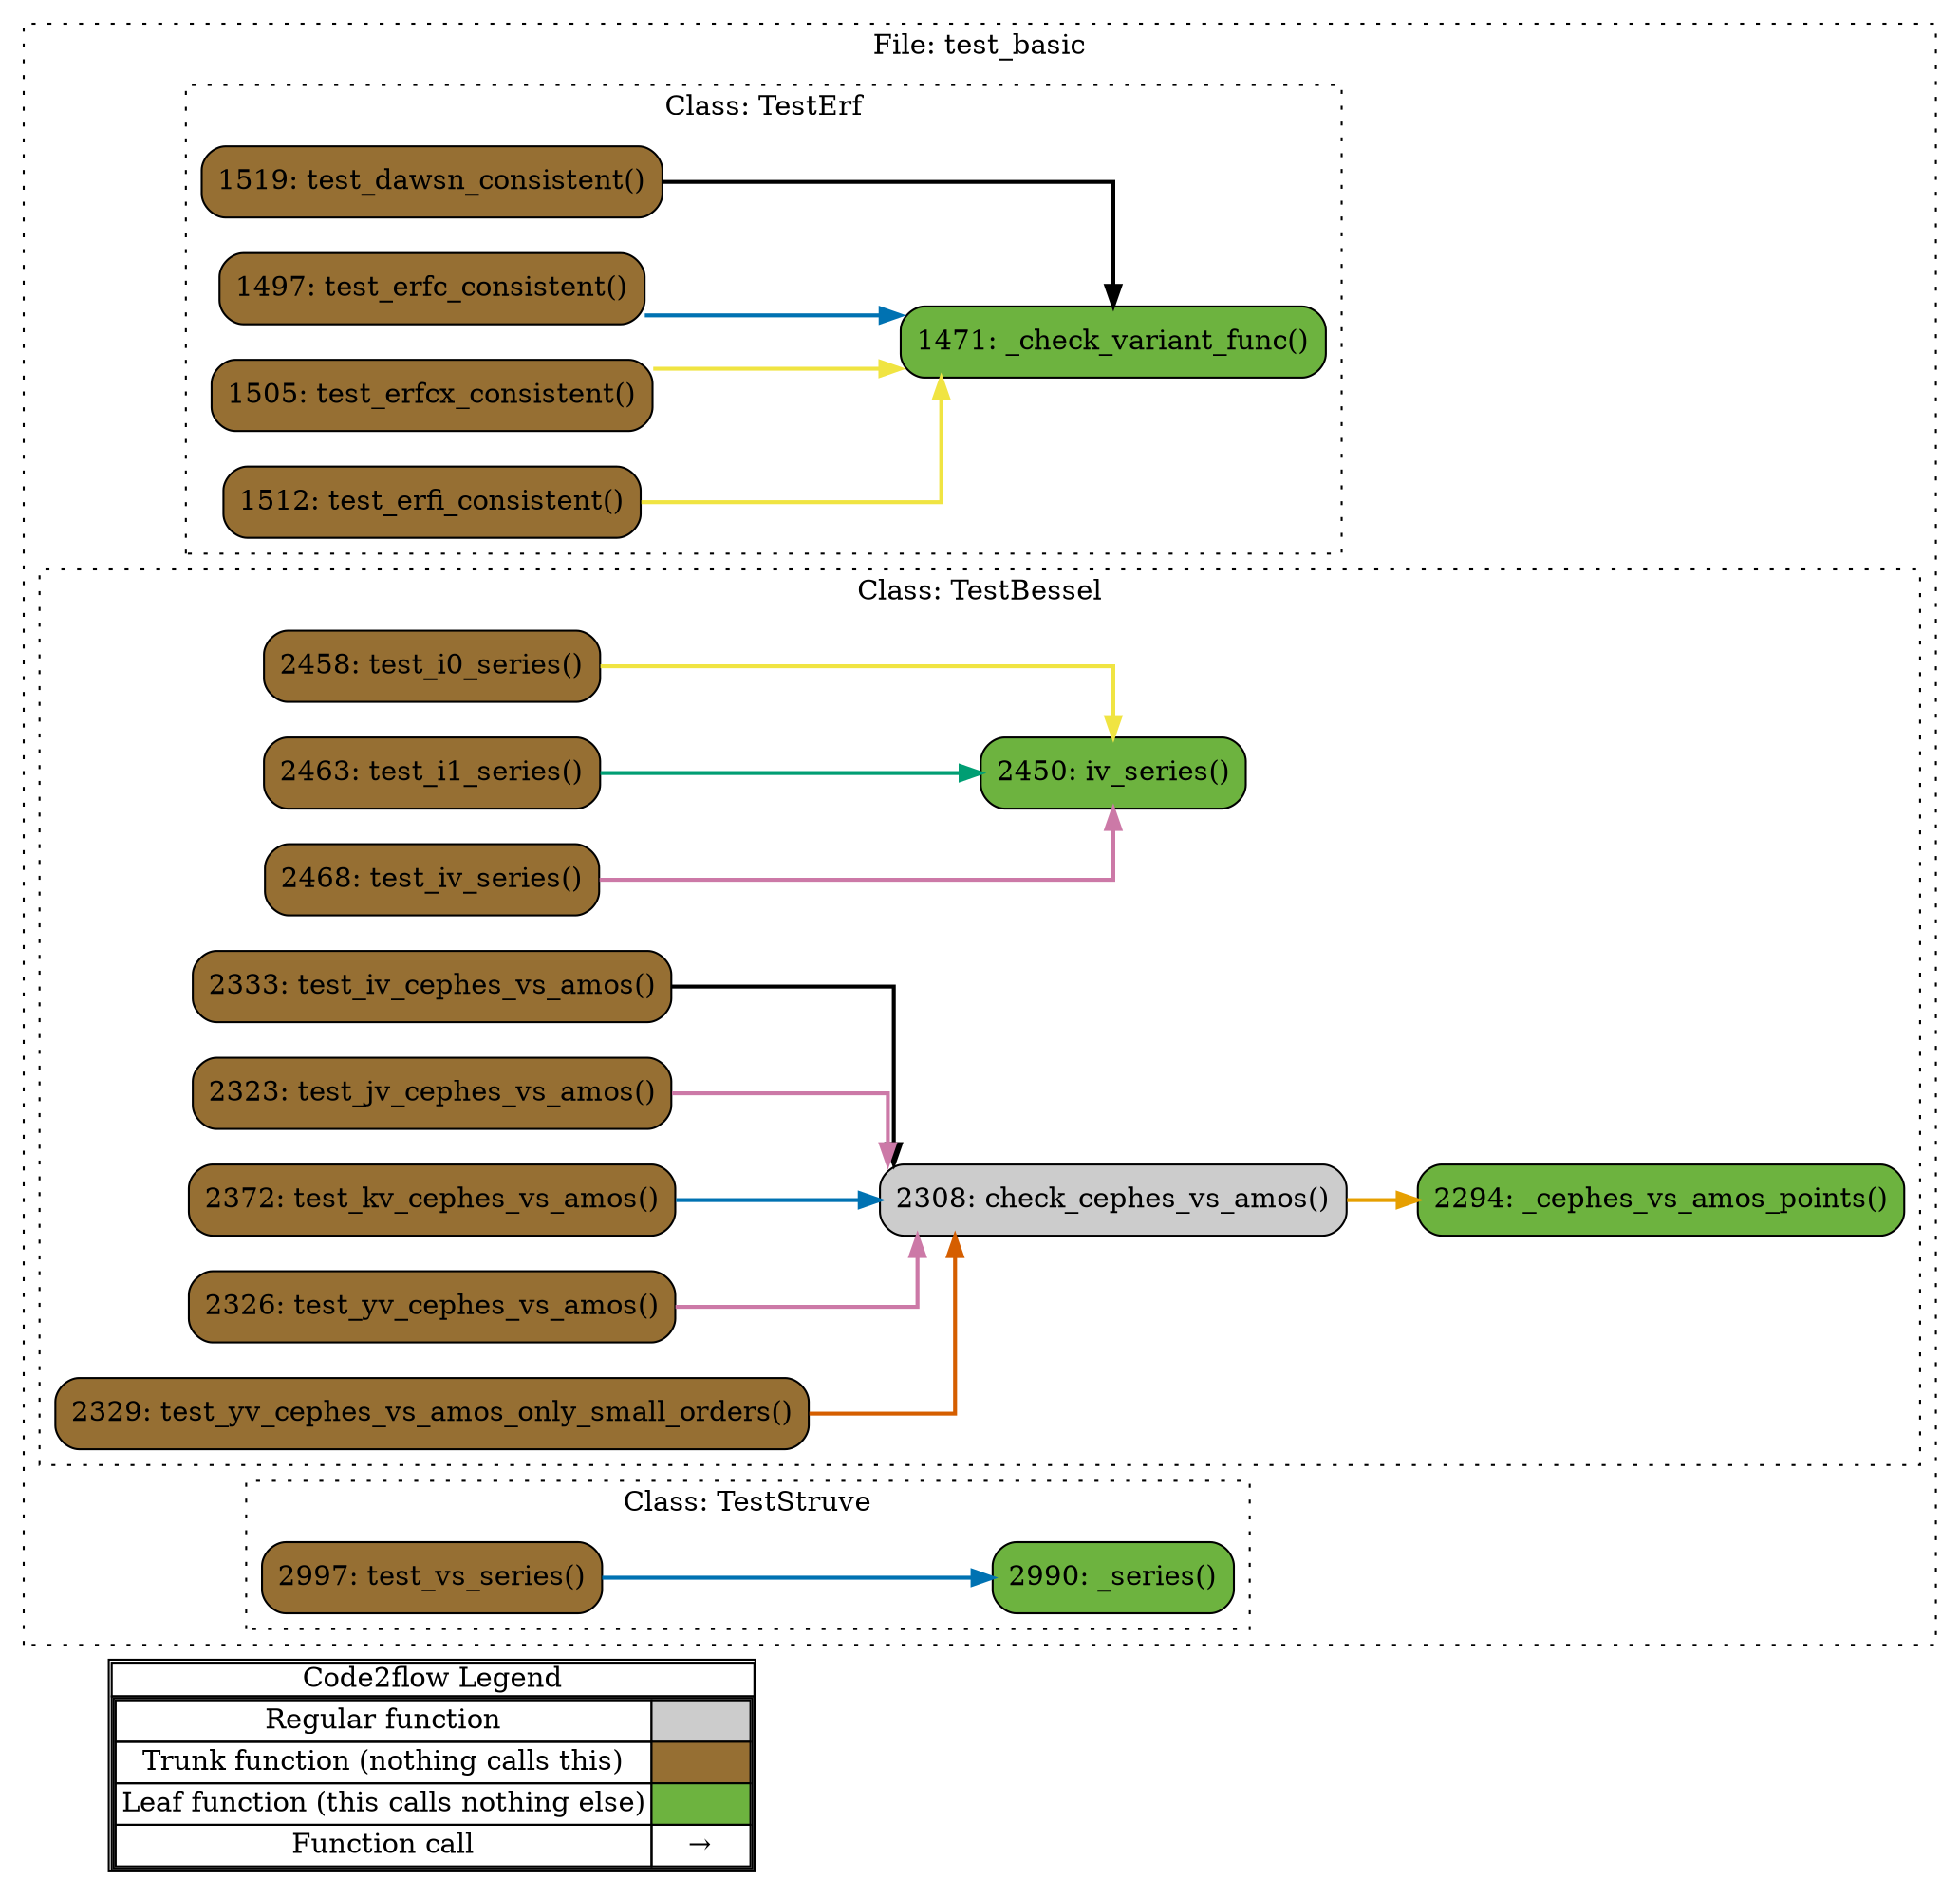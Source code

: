 digraph G {
concentrate=true;
splines="ortho";
rankdir="LR";
subgraph legend{
    rank = min;
    label = "legend";
    Legend [shape=none, margin=0, label = <
        <table cellspacing="0" cellpadding="0" border="1"><tr><td>Code2flow Legend</td></tr><tr><td>
        <table cellspacing="0">
        <tr><td>Regular function</td><td width="50px" bgcolor='#cccccc'></td></tr>
        <tr><td>Trunk function (nothing calls this)</td><td bgcolor='#966F33'></td></tr>
        <tr><td>Leaf function (this calls nothing else)</td><td bgcolor='#6db33f'></td></tr>
        <tr><td>Function call</td><td><font color='black'>&#8594;</font></td></tr>
        </table></td></tr></table>
        >];
}node_6a851212 [label="2294: _cephes_vs_amos_points()" name="test_basic::TestBessel._cephes_vs_amos_points" shape="rect" style="rounded,filled" fillcolor="#6db33f" ];
node_8f885b31 [label="2308: check_cephes_vs_amos()" name="test_basic::TestBessel.check_cephes_vs_amos" shape="rect" style="rounded,filled" fillcolor="#cccccc" ];
node_23528adf [label="2450: iv_series()" name="test_basic::TestBessel.iv_series" shape="rect" style="rounded,filled" fillcolor="#6db33f" ];
node_75f3b26c [label="2458: test_i0_series()" name="test_basic::TestBessel.test_i0_series" shape="rect" style="rounded,filled" fillcolor="#966F33" ];
node_5681ac53 [label="2463: test_i1_series()" name="test_basic::TestBessel.test_i1_series" shape="rect" style="rounded,filled" fillcolor="#966F33" ];
node_1b828e20 [label="2333: test_iv_cephes_vs_amos()" name="test_basic::TestBessel.test_iv_cephes_vs_amos" shape="rect" style="rounded,filled" fillcolor="#966F33" ];
node_2db867f7 [label="2468: test_iv_series()" name="test_basic::TestBessel.test_iv_series" shape="rect" style="rounded,filled" fillcolor="#966F33" ];
node_03b80d6f [label="2323: test_jv_cephes_vs_amos()" name="test_basic::TestBessel.test_jv_cephes_vs_amos" shape="rect" style="rounded,filled" fillcolor="#966F33" ];
node_530408d5 [label="2372: test_kv_cephes_vs_amos()" name="test_basic::TestBessel.test_kv_cephes_vs_amos" shape="rect" style="rounded,filled" fillcolor="#966F33" ];
node_50fb2127 [label="2326: test_yv_cephes_vs_amos()" name="test_basic::TestBessel.test_yv_cephes_vs_amos" shape="rect" style="rounded,filled" fillcolor="#966F33" ];
node_ac24e716 [label="2329: test_yv_cephes_vs_amos_only_small_orders()" name="test_basic::TestBessel.test_yv_cephes_vs_amos_only_small_orders" shape="rect" style="rounded,filled" fillcolor="#966F33" ];
node_2dd513e2 [label="1471: _check_variant_func()" name="test_basic::TestErf._check_variant_func" shape="rect" style="rounded,filled" fillcolor="#6db33f" ];
node_132ecc28 [label="1519: test_dawsn_consistent()" name="test_basic::TestErf.test_dawsn_consistent" shape="rect" style="rounded,filled" fillcolor="#966F33" ];
node_a23f1025 [label="1497: test_erfc_consistent()" name="test_basic::TestErf.test_erfc_consistent" shape="rect" style="rounded,filled" fillcolor="#966F33" ];
node_3a96c56c [label="1505: test_erfcx_consistent()" name="test_basic::TestErf.test_erfcx_consistent" shape="rect" style="rounded,filled" fillcolor="#966F33" ];
node_e9d0f194 [label="1512: test_erfi_consistent()" name="test_basic::TestErf.test_erfi_consistent" shape="rect" style="rounded,filled" fillcolor="#966F33" ];
node_d371f541 [label="2990: _series()" name="test_basic::TestStruve._series" shape="rect" style="rounded,filled" fillcolor="#6db33f" ];
node_60ec7aad [label="2997: test_vs_series()" name="test_basic::TestStruve.test_vs_series" shape="rect" style="rounded,filled" fillcolor="#966F33" ];
node_8f885b31 -> node_6a851212 [color="#E69F00" penwidth="2"];
node_75f3b26c -> node_23528adf [color="#F0E442" penwidth="2"];
node_5681ac53 -> node_23528adf [color="#009E73" penwidth="2"];
node_1b828e20 -> node_8f885b31 [color="#000000" penwidth="2"];
node_2db867f7 -> node_23528adf [color="#CC79A7" penwidth="2"];
node_03b80d6f -> node_8f885b31 [color="#CC79A7" penwidth="2"];
node_530408d5 -> node_8f885b31 [color="#0072B2" penwidth="2"];
node_530408d5 -> node_8f885b31 [color="#0072B2" penwidth="2"];
node_50fb2127 -> node_8f885b31 [color="#CC79A7" penwidth="2"];
node_ac24e716 -> node_8f885b31 [color="#D55E00" penwidth="2"];
node_132ecc28 -> node_2dd513e2 [color="#000000" penwidth="2"];
node_a23f1025 -> node_2dd513e2 [color="#0072B2" penwidth="2"];
node_3a96c56c -> node_2dd513e2 [color="#F0E442" penwidth="2"];
node_e9d0f194 -> node_2dd513e2 [color="#F0E442" penwidth="2"];
node_60ec7aad -> node_d371f541 [color="#0072B2" penwidth="2"];
subgraph cluster_3cf007b3 {
    label="File: test_basic";
    name="test_basic";
    style="filled";
    graph[style=dotted];
    subgraph cluster_159208ad {
        node_2dd513e2 node_a23f1025 node_3a96c56c node_e9d0f194 node_132ecc28;
        label="Class: TestErf";
        name="TestErf";
        style="filled";
        graph[style=dotted];
    };
    subgraph cluster_70a61aa0 {
        node_6a851212 node_8f885b31 node_03b80d6f node_50fb2127 node_ac24e716 node_1b828e20 node_530408d5 node_23528adf node_75f3b26c node_5681ac53 node_2db867f7;
        label="Class: TestBessel";
        name="TestBessel";
        style="filled";
        graph[style=dotted];
    };
    subgraph cluster_88ffcd53 {
        node_d371f541 node_60ec7aad;
        label="Class: TestStruve";
        name="TestStruve";
        style="filled";
        graph[style=dotted];
    };
};
}
